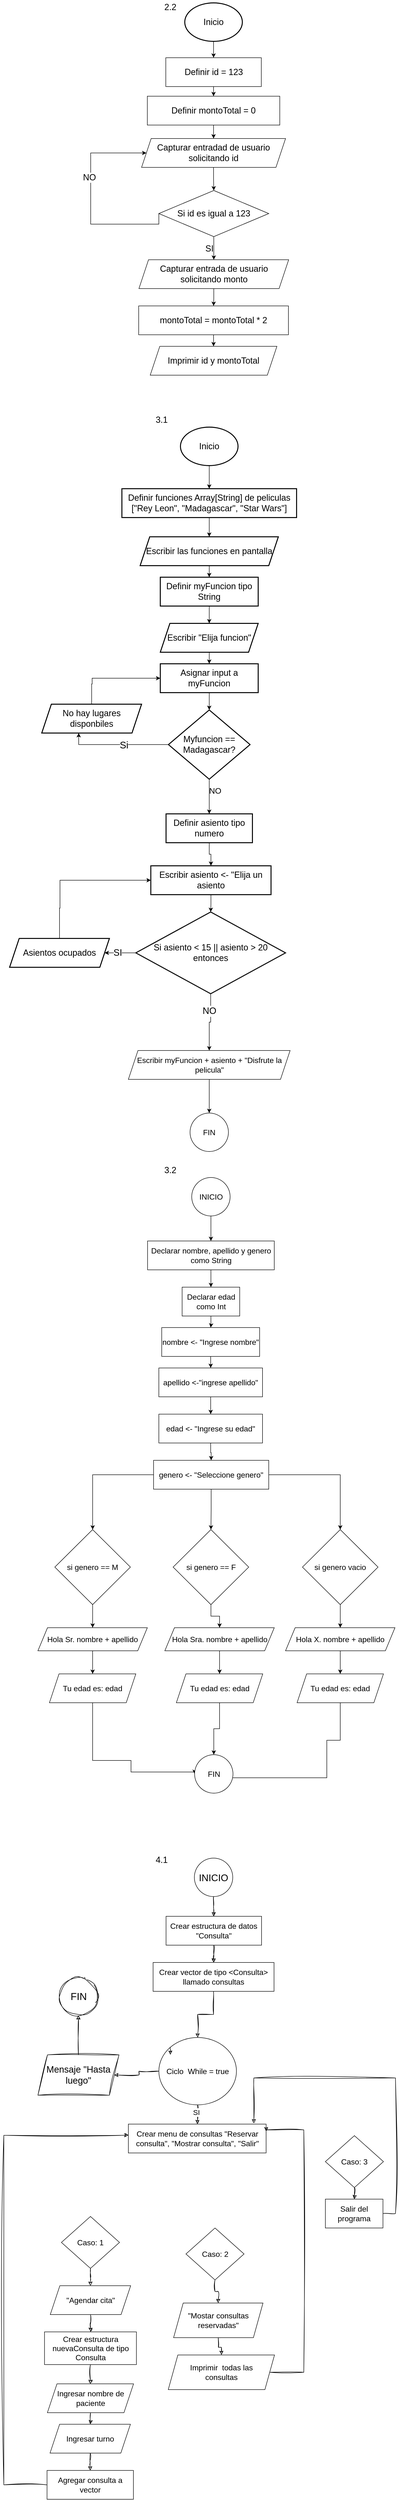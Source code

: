 <mxfile version="23.1.5" type="github">
  <diagram name="Page-1" id="D6jSuuYGtf3E4rri9tUM">
    <mxGraphModel dx="2028" dy="1174" grid="1" gridSize="12" guides="1" tooltips="1" connect="1" arrows="1" fold="1" page="1" pageScale="1" pageWidth="850" pageHeight="1100" math="0" shadow="0">
      <root>
        <mxCell id="0" />
        <mxCell id="1" parent="0" />
        <mxCell id="xoTJzdg2lMnU-Vgop3UH-8" style="edgeStyle=orthogonalEdgeStyle;rounded=0;orthogonalLoop=1;jettySize=auto;html=1;entryX=0.5;entryY=0;entryDx=0;entryDy=0;shadow=0;fontSize=18;" parent="1" source="JSRVEFu7Q7TZ1jJsunZb-2" target="xoTJzdg2lMnU-Vgop3UH-2" edge="1">
          <mxGeometry relative="1" as="geometry" />
        </mxCell>
        <mxCell id="JSRVEFu7Q7TZ1jJsunZb-2" value="&lt;div style=&quot;font-size: 18px;&quot;&gt;&lt;font style=&quot;font-size: 18px;&quot;&gt;Inicio&lt;/font&gt;&lt;/div&gt;" style="ellipse;whiteSpace=wrap;html=1;align=center;strokeWidth=2;fontSize=18;" parent="1" vertex="1">
          <mxGeometry x="365" y="90" width="120" height="80" as="geometry" />
        </mxCell>
        <mxCell id="xoTJzdg2lMnU-Vgop3UH-7" value="" style="edgeStyle=orthogonalEdgeStyle;rounded=0;orthogonalLoop=1;jettySize=auto;html=1;shadow=0;fontSize=18;" parent="1" source="xoTJzdg2lMnU-Vgop3UH-2" target="xoTJzdg2lMnU-Vgop3UH-6" edge="1">
          <mxGeometry relative="1" as="geometry" />
        </mxCell>
        <mxCell id="xoTJzdg2lMnU-Vgop3UH-2" value="&lt;font style=&quot;font-size: 18px;&quot;&gt;Definir id = 123&lt;br style=&quot;font-size: 18px;&quot;&gt;&lt;/font&gt;" style="rounded=0;whiteSpace=wrap;html=1;shadow=0;fontSize=18;" parent="1" vertex="1">
          <mxGeometry x="325.5" y="204" width="199" height="60" as="geometry" />
        </mxCell>
        <mxCell id="xoTJzdg2lMnU-Vgop3UH-12" value="" style="edgeStyle=orthogonalEdgeStyle;rounded=0;orthogonalLoop=1;jettySize=auto;html=1;fontSize=18;" parent="1" source="xoTJzdg2lMnU-Vgop3UH-6" target="xoTJzdg2lMnU-Vgop3UH-11" edge="1">
          <mxGeometry relative="1" as="geometry" />
        </mxCell>
        <mxCell id="xoTJzdg2lMnU-Vgop3UH-6" value="Definir montoTotal = 0" style="whiteSpace=wrap;html=1;rounded=0;shadow=0;fontSize=18;" parent="1" vertex="1">
          <mxGeometry x="287" y="284" width="276" height="60" as="geometry" />
        </mxCell>
        <mxCell id="xoTJzdg2lMnU-Vgop3UH-18" value="" style="edgeStyle=orthogonalEdgeStyle;rounded=0;orthogonalLoop=1;jettySize=auto;html=1;fontSize=18;" parent="1" source="xoTJzdg2lMnU-Vgop3UH-11" target="xoTJzdg2lMnU-Vgop3UH-17" edge="1">
          <mxGeometry relative="1" as="geometry" />
        </mxCell>
        <mxCell id="xoTJzdg2lMnU-Vgop3UH-11" value="Capturar entradad de usuario solicitando id" style="shape=parallelogram;perimeter=parallelogramPerimeter;whiteSpace=wrap;html=1;fixedSize=1;fontSize=18;rounded=0;shadow=0;" parent="1" vertex="1">
          <mxGeometry x="275" y="372" width="300" height="60" as="geometry" />
        </mxCell>
        <mxCell id="xoTJzdg2lMnU-Vgop3UH-19" style="edgeStyle=orthogonalEdgeStyle;rounded=0;orthogonalLoop=1;jettySize=auto;html=1;entryX=0;entryY=0.5;entryDx=0;entryDy=0;exitX=0;exitY=0.5;exitDx=0;exitDy=0;fontSize=18;" parent="1" source="xoTJzdg2lMnU-Vgop3UH-17" target="xoTJzdg2lMnU-Vgop3UH-11" edge="1">
          <mxGeometry relative="1" as="geometry">
            <mxPoint x="168" y="396" as="targetPoint" />
            <Array as="points">
              <mxPoint x="311" y="550" />
              <mxPoint x="169" y="550" />
              <mxPoint x="169" y="402" />
            </Array>
          </mxGeometry>
        </mxCell>
        <mxCell id="xoTJzdg2lMnU-Vgop3UH-20" value="NO" style="edgeLabel;html=1;align=center;verticalAlign=middle;resizable=0;points=[];fontSize=18;" parent="xoTJzdg2lMnU-Vgop3UH-19" vertex="1" connectable="0">
          <mxGeometry x="0.222" y="3" relative="1" as="geometry">
            <mxPoint as="offset" />
          </mxGeometry>
        </mxCell>
        <mxCell id="xoTJzdg2lMnU-Vgop3UH-22" value="" style="edgeStyle=orthogonalEdgeStyle;rounded=0;orthogonalLoop=1;jettySize=auto;html=1;fontSize=18;" parent="1" source="xoTJzdg2lMnU-Vgop3UH-17" target="xoTJzdg2lMnU-Vgop3UH-21" edge="1">
          <mxGeometry relative="1" as="geometry" />
        </mxCell>
        <mxCell id="xoTJzdg2lMnU-Vgop3UH-17" value="Si id es igual a 123" style="rhombus;whiteSpace=wrap;html=1;fontSize=18;rounded=0;shadow=0;" parent="1" vertex="1">
          <mxGeometry x="311" y="480" width="229" height="96" as="geometry" />
        </mxCell>
        <mxCell id="xoTJzdg2lMnU-Vgop3UH-25" value="" style="edgeStyle=orthogonalEdgeStyle;rounded=0;orthogonalLoop=1;jettySize=auto;html=1;fontSize=18;" parent="1" source="xoTJzdg2lMnU-Vgop3UH-21" target="xoTJzdg2lMnU-Vgop3UH-24" edge="1">
          <mxGeometry relative="1" as="geometry" />
        </mxCell>
        <mxCell id="xoTJzdg2lMnU-Vgop3UH-21" value="Capturar entrada de usuario solicitando monto" style="shape=parallelogram;perimeter=parallelogramPerimeter;whiteSpace=wrap;html=1;fixedSize=1;fontSize=18;rounded=0;shadow=0;" parent="1" vertex="1">
          <mxGeometry x="269.5" y="624" width="312" height="60" as="geometry" />
        </mxCell>
        <mxCell id="xoTJzdg2lMnU-Vgop3UH-23" value="SI" style="text;html=1;align=center;verticalAlign=middle;resizable=0;points=[];autosize=1;strokeColor=none;fillColor=none;fontSize=18;" parent="1" vertex="1">
          <mxGeometry x="392" y="583" width="48" height="36" as="geometry" />
        </mxCell>
        <mxCell id="xoTJzdg2lMnU-Vgop3UH-27" value="" style="edgeStyle=orthogonalEdgeStyle;rounded=0;orthogonalLoop=1;jettySize=auto;html=1;fontSize=18;" parent="1" source="xoTJzdg2lMnU-Vgop3UH-24" target="xoTJzdg2lMnU-Vgop3UH-26" edge="1">
          <mxGeometry relative="1" as="geometry" />
        </mxCell>
        <mxCell id="xoTJzdg2lMnU-Vgop3UH-24" value="montoTotal = montoTotal * 2" style="rounded=0;whiteSpace=wrap;html=1;fontSize=18;shadow=0;" parent="1" vertex="1">
          <mxGeometry x="269" y="720" width="312" height="60" as="geometry" />
        </mxCell>
        <mxCell id="xoTJzdg2lMnU-Vgop3UH-26" value="Imprimir id y montoTotal" style="shape=parallelogram;perimeter=parallelogramPerimeter;whiteSpace=wrap;html=1;fixedSize=1;fontSize=18;rounded=0;shadow=0;" parent="1" vertex="1">
          <mxGeometry x="293" y="804" width="264" height="60" as="geometry" />
        </mxCell>
        <mxCell id="xoTJzdg2lMnU-Vgop3UH-28" value="&lt;font style=&quot;font-size: 18px;&quot;&gt;2.2&lt;/font&gt;" style="text;html=1;align=center;verticalAlign=middle;whiteSpace=wrap;rounded=0;" parent="1" vertex="1">
          <mxGeometry x="305" y="84" width="60" height="30" as="geometry" />
        </mxCell>
        <mxCell id="ddKnpVyn28bCaXbPGC_H-5" value="" style="edgeStyle=orthogonalEdgeStyle;rounded=0;orthogonalLoop=1;jettySize=auto;html=1;" parent="1" source="ddKnpVyn28bCaXbPGC_H-1" target="ddKnpVyn28bCaXbPGC_H-4" edge="1">
          <mxGeometry relative="1" as="geometry" />
        </mxCell>
        <mxCell id="ddKnpVyn28bCaXbPGC_H-1" value="&lt;div style=&quot;font-size: 18px;&quot;&gt;&lt;font style=&quot;font-size: 18px;&quot;&gt;Inicio&lt;/font&gt;&lt;/div&gt;" style="ellipse;whiteSpace=wrap;html=1;align=center;strokeWidth=2;fontSize=18;" parent="1" vertex="1">
          <mxGeometry x="356" y="972" width="120" height="80" as="geometry" />
        </mxCell>
        <mxCell id="ddKnpVyn28bCaXbPGC_H-2" value="&lt;font style=&quot;font-size: 18px;&quot;&gt;3.1&lt;/font&gt;" style="text;html=1;align=center;verticalAlign=middle;whiteSpace=wrap;rounded=0;" parent="1" vertex="1">
          <mxGeometry x="287" y="942" width="60" height="30" as="geometry" />
        </mxCell>
        <mxCell id="ddKnpVyn28bCaXbPGC_H-7" value="" style="edgeStyle=orthogonalEdgeStyle;rounded=0;orthogonalLoop=1;jettySize=auto;html=1;" parent="1" source="ddKnpVyn28bCaXbPGC_H-4" target="ddKnpVyn28bCaXbPGC_H-6" edge="1">
          <mxGeometry relative="1" as="geometry" />
        </mxCell>
        <mxCell id="ddKnpVyn28bCaXbPGC_H-4" value="Definir funciones Array[String] de peliculas [&quot;Rey Leon&quot;, &quot;Madagascar&quot;, &quot;Star Wars&quot;]" style="whiteSpace=wrap;html=1;fontSize=18;strokeWidth=2;" parent="1" vertex="1">
          <mxGeometry x="234" y="1100" width="364" height="60" as="geometry" />
        </mxCell>
        <mxCell id="ddKnpVyn28bCaXbPGC_H-9" value="" style="edgeStyle=orthogonalEdgeStyle;rounded=0;orthogonalLoop=1;jettySize=auto;html=1;" parent="1" source="ddKnpVyn28bCaXbPGC_H-6" target="ddKnpVyn28bCaXbPGC_H-8" edge="1">
          <mxGeometry relative="1" as="geometry" />
        </mxCell>
        <mxCell id="ddKnpVyn28bCaXbPGC_H-6" value="Escribir las funciones en pantalla" style="shape=parallelogram;perimeter=parallelogramPerimeter;whiteSpace=wrap;html=1;fixedSize=1;fontSize=18;strokeWidth=2;" parent="1" vertex="1">
          <mxGeometry x="272" y="1200" width="288" height="60" as="geometry" />
        </mxCell>
        <mxCell id="ddKnpVyn28bCaXbPGC_H-11" value="" style="edgeStyle=orthogonalEdgeStyle;rounded=0;orthogonalLoop=1;jettySize=auto;html=1;" parent="1" source="ddKnpVyn28bCaXbPGC_H-8" target="ddKnpVyn28bCaXbPGC_H-10" edge="1">
          <mxGeometry relative="1" as="geometry" />
        </mxCell>
        <mxCell id="ddKnpVyn28bCaXbPGC_H-8" value="Definir myFuncion tipo String" style="whiteSpace=wrap;html=1;fontSize=18;strokeWidth=2;" parent="1" vertex="1">
          <mxGeometry x="314" y="1284" width="204" height="60" as="geometry" />
        </mxCell>
        <mxCell id="ddKnpVyn28bCaXbPGC_H-13" value="" style="edgeStyle=orthogonalEdgeStyle;rounded=0;orthogonalLoop=1;jettySize=auto;html=1;" parent="1" source="ddKnpVyn28bCaXbPGC_H-10" target="ddKnpVyn28bCaXbPGC_H-12" edge="1">
          <mxGeometry relative="1" as="geometry" />
        </mxCell>
        <mxCell id="ddKnpVyn28bCaXbPGC_H-10" value="Escribir &quot;Elija funcion&quot;" style="shape=parallelogram;perimeter=parallelogramPerimeter;whiteSpace=wrap;html=1;fixedSize=1;fontSize=18;strokeWidth=2;" parent="1" vertex="1">
          <mxGeometry x="314" y="1380" width="204" height="60" as="geometry" />
        </mxCell>
        <mxCell id="ddKnpVyn28bCaXbPGC_H-15" value="" style="edgeStyle=orthogonalEdgeStyle;rounded=0;orthogonalLoop=1;jettySize=auto;html=1;" parent="1" source="ddKnpVyn28bCaXbPGC_H-12" target="ddKnpVyn28bCaXbPGC_H-14" edge="1">
          <mxGeometry relative="1" as="geometry" />
        </mxCell>
        <mxCell id="ddKnpVyn28bCaXbPGC_H-12" value="Asignar input a myFuncion" style="whiteSpace=wrap;html=1;fontSize=18;strokeWidth=2;" parent="1" vertex="1">
          <mxGeometry x="314" y="1464" width="204" height="60" as="geometry" />
        </mxCell>
        <mxCell id="ddKnpVyn28bCaXbPGC_H-24" style="edgeStyle=orthogonalEdgeStyle;rounded=0;orthogonalLoop=1;jettySize=auto;html=1;entryX=0.37;entryY=1;entryDx=0;entryDy=0;entryPerimeter=0;fontSize=18;" parent="1" source="ddKnpVyn28bCaXbPGC_H-14" target="ddKnpVyn28bCaXbPGC_H-20" edge="1">
          <mxGeometry relative="1" as="geometry">
            <mxPoint x="156" y="1632" as="targetPoint" />
          </mxGeometry>
        </mxCell>
        <mxCell id="ddKnpVyn28bCaXbPGC_H-28" value="&lt;font style=&quot;font-size: 20px;&quot;&gt;Si&lt;/font&gt;" style="edgeLabel;html=1;align=center;verticalAlign=middle;resizable=0;points=[];" parent="ddKnpVyn28bCaXbPGC_H-24" vertex="1" connectable="0">
          <mxGeometry x="-0.118" relative="1" as="geometry">
            <mxPoint as="offset" />
          </mxGeometry>
        </mxCell>
        <mxCell id="ddKnpVyn28bCaXbPGC_H-30" value="" style="edgeStyle=orthogonalEdgeStyle;rounded=0;orthogonalLoop=1;jettySize=auto;html=1;" parent="1" source="ddKnpVyn28bCaXbPGC_H-14" target="ddKnpVyn28bCaXbPGC_H-29" edge="1">
          <mxGeometry relative="1" as="geometry" />
        </mxCell>
        <mxCell id="ddKnpVyn28bCaXbPGC_H-14" value="Myfuncion == Madagascar?" style="rhombus;whiteSpace=wrap;html=1;fontSize=18;strokeWidth=2;" parent="1" vertex="1">
          <mxGeometry x="331" y="1560" width="170" height="144" as="geometry" />
        </mxCell>
        <mxCell id="ddKnpVyn28bCaXbPGC_H-26" style="edgeStyle=orthogonalEdgeStyle;rounded=0;orthogonalLoop=1;jettySize=auto;html=1;entryX=0;entryY=0.5;entryDx=0;entryDy=0;" parent="1" source="ddKnpVyn28bCaXbPGC_H-20" target="ddKnpVyn28bCaXbPGC_H-12" edge="1">
          <mxGeometry relative="1" as="geometry">
            <mxPoint x="171" y="1464" as="targetPoint" />
            <Array as="points">
              <mxPoint x="171" y="1506" />
              <mxPoint x="172" y="1506" />
              <mxPoint x="172" y="1494" />
            </Array>
          </mxGeometry>
        </mxCell>
        <mxCell id="ddKnpVyn28bCaXbPGC_H-20" value="No hay lugares disponbiles" style="shape=parallelogram;perimeter=parallelogramPerimeter;whiteSpace=wrap;html=1;fixedSize=1;fontSize=18;strokeWidth=2;" parent="1" vertex="1">
          <mxGeometry x="67" y="1548" width="208" height="60" as="geometry" />
        </mxCell>
        <mxCell id="ddKnpVyn28bCaXbPGC_H-32" value="" style="edgeStyle=orthogonalEdgeStyle;rounded=0;orthogonalLoop=1;jettySize=auto;html=1;" parent="1" source="ddKnpVyn28bCaXbPGC_H-29" target="ddKnpVyn28bCaXbPGC_H-31" edge="1">
          <mxGeometry relative="1" as="geometry" />
        </mxCell>
        <mxCell id="ddKnpVyn28bCaXbPGC_H-29" value="Definir asiento tipo numero" style="whiteSpace=wrap;html=1;fontSize=18;strokeWidth=2;" parent="1" vertex="1">
          <mxGeometry x="326" y="1776" width="180" height="60" as="geometry" />
        </mxCell>
        <mxCell id="ddKnpVyn28bCaXbPGC_H-34" value="" style="edgeStyle=orthogonalEdgeStyle;rounded=0;orthogonalLoop=1;jettySize=auto;html=1;" parent="1" source="ddKnpVyn28bCaXbPGC_H-31" target="ddKnpVyn28bCaXbPGC_H-33" edge="1">
          <mxGeometry relative="1" as="geometry" />
        </mxCell>
        <mxCell id="ddKnpVyn28bCaXbPGC_H-31" value="Escribir asiento &amp;lt;- &quot;Elija un asiento" style="whiteSpace=wrap;html=1;fontSize=18;strokeWidth=2;" parent="1" vertex="1">
          <mxGeometry x="294.25" y="1884" width="250.5" height="60" as="geometry" />
        </mxCell>
        <mxCell id="ddKnpVyn28bCaXbPGC_H-38" style="edgeStyle=orthogonalEdgeStyle;rounded=0;orthogonalLoop=1;jettySize=auto;html=1;" parent="1" source="ddKnpVyn28bCaXbPGC_H-33" target="ddKnpVyn28bCaXbPGC_H-35" edge="1">
          <mxGeometry relative="1" as="geometry" />
        </mxCell>
        <mxCell id="ddKnpVyn28bCaXbPGC_H-41" value="SI" style="edgeLabel;html=1;align=center;verticalAlign=middle;resizable=0;points=[];fontSize=19;" parent="ddKnpVyn28bCaXbPGC_H-38" vertex="1" connectable="0">
          <mxGeometry x="0.187" relative="1" as="geometry">
            <mxPoint as="offset" />
          </mxGeometry>
        </mxCell>
        <mxCell id="ddKnpVyn28bCaXbPGC_H-40" style="edgeStyle=orthogonalEdgeStyle;rounded=0;orthogonalLoop=1;jettySize=auto;html=1;entryX=0.5;entryY=0;entryDx=0;entryDy=0;" parent="1" source="ddKnpVyn28bCaXbPGC_H-33" target="ddKnpVyn28bCaXbPGC_H-44" edge="1">
          <mxGeometry relative="1" as="geometry">
            <mxPoint x="420" y="2268" as="targetPoint" />
          </mxGeometry>
        </mxCell>
        <mxCell id="ddKnpVyn28bCaXbPGC_H-42" value="&lt;font style=&quot;font-size: 19px;&quot;&gt;NO&lt;/font&gt;" style="edgeLabel;html=1;align=center;verticalAlign=middle;resizable=0;points=[];" parent="ddKnpVyn28bCaXbPGC_H-40" vertex="1" connectable="0">
          <mxGeometry x="-0.413" y="-3" relative="1" as="geometry">
            <mxPoint as="offset" />
          </mxGeometry>
        </mxCell>
        <mxCell id="ddKnpVyn28bCaXbPGC_H-33" value="Si asiento &lt; 15 || asiento &gt; 20 entonces" style="rhombus;whiteSpace=wrap;html=1;fontSize=18;strokeWidth=2;" parent="1" vertex="1">
          <mxGeometry x="263" y="1980" width="312" height="170" as="geometry" />
        </mxCell>
        <mxCell id="ddKnpVyn28bCaXbPGC_H-39" style="edgeStyle=orthogonalEdgeStyle;rounded=0;orthogonalLoop=1;jettySize=auto;html=1;entryX=0;entryY=0.5;entryDx=0;entryDy=0;" parent="1" source="ddKnpVyn28bCaXbPGC_H-35" target="ddKnpVyn28bCaXbPGC_H-31" edge="1">
          <mxGeometry relative="1" as="geometry">
            <mxPoint x="144" y="1908" as="targetPoint" />
            <Array as="points">
              <mxPoint x="104" y="1972" />
              <mxPoint x="105" y="1914" />
            </Array>
          </mxGeometry>
        </mxCell>
        <mxCell id="ddKnpVyn28bCaXbPGC_H-35" value="Asientos ocupados" style="shape=parallelogram;perimeter=parallelogramPerimeter;whiteSpace=wrap;html=1;fixedSize=1;fontSize=18;strokeWidth=2;" parent="1" vertex="1">
          <mxGeometry y="2035" width="208" height="60" as="geometry" />
        </mxCell>
        <mxCell id="ddKnpVyn28bCaXbPGC_H-37" value="&lt;font style=&quot;font-size: 17px;&quot;&gt;NO&lt;/font&gt;" style="text;html=1;align=center;verticalAlign=middle;resizable=0;points=[];autosize=1;strokeColor=none;fillColor=none;" parent="1" vertex="1">
          <mxGeometry x="404" y="1711" width="48" height="36" as="geometry" />
        </mxCell>
        <mxCell id="ddKnpVyn28bCaXbPGC_H-46" value="" style="edgeStyle=orthogonalEdgeStyle;rounded=0;orthogonalLoop=1;jettySize=auto;html=1;" parent="1" source="ddKnpVyn28bCaXbPGC_H-44" target="ddKnpVyn28bCaXbPGC_H-45" edge="1">
          <mxGeometry relative="1" as="geometry" />
        </mxCell>
        <mxCell id="ddKnpVyn28bCaXbPGC_H-44" value="Escribir myFuncion + asiento + &quot;Disfrute la pelicula&quot;" style="shape=parallelogram;perimeter=parallelogramPerimeter;whiteSpace=wrap;html=1;fixedSize=1;fontSize=16;" parent="1" vertex="1">
          <mxGeometry x="247.5" y="2268" width="337" height="60" as="geometry" />
        </mxCell>
        <mxCell id="ddKnpVyn28bCaXbPGC_H-45" value="FIN" style="ellipse;whiteSpace=wrap;html=1;fontSize=16;" parent="1" vertex="1">
          <mxGeometry x="376" y="2398" width="80" height="80" as="geometry" />
        </mxCell>
        <mxCell id="TKe2ElwG2QkSB_HnAReY-3" value="" style="edgeStyle=orthogonalEdgeStyle;rounded=0;orthogonalLoop=1;jettySize=auto;html=1;" parent="1" source="TKe2ElwG2QkSB_HnAReY-1" target="TKe2ElwG2QkSB_HnAReY-2" edge="1">
          <mxGeometry relative="1" as="geometry" />
        </mxCell>
        <mxCell id="TKe2ElwG2QkSB_HnAReY-1" value="INICIO" style="ellipse;whiteSpace=wrap;html=1;fontSize=16;" parent="1" vertex="1">
          <mxGeometry x="379.5" y="2532" width="80" height="80" as="geometry" />
        </mxCell>
        <mxCell id="TKe2ElwG2QkSB_HnAReY-6" value="" style="edgeStyle=orthogonalEdgeStyle;rounded=0;orthogonalLoop=1;jettySize=auto;html=1;" parent="1" source="TKe2ElwG2QkSB_HnAReY-2" target="TKe2ElwG2QkSB_HnAReY-5" edge="1">
          <mxGeometry relative="1" as="geometry" />
        </mxCell>
        <mxCell id="TKe2ElwG2QkSB_HnAReY-2" value="Declarar nombre, apellido y genero como String" style="whiteSpace=wrap;html=1;fontSize=16;" parent="1" vertex="1">
          <mxGeometry x="287.5" y="2664" width="264" height="60" as="geometry" />
        </mxCell>
        <mxCell id="TKe2ElwG2QkSB_HnAReY-4" value="&lt;font style=&quot;font-size: 18px;&quot;&gt;3.2&lt;br&gt;&lt;/font&gt;" style="text;html=1;align=center;verticalAlign=middle;whiteSpace=wrap;rounded=0;" parent="1" vertex="1">
          <mxGeometry x="305" y="2502" width="60" height="30" as="geometry" />
        </mxCell>
        <mxCell id="TKe2ElwG2QkSB_HnAReY-8" value="" style="edgeStyle=orthogonalEdgeStyle;rounded=0;orthogonalLoop=1;jettySize=auto;html=1;" parent="1" source="TKe2ElwG2QkSB_HnAReY-5" target="TKe2ElwG2QkSB_HnAReY-7" edge="1">
          <mxGeometry relative="1" as="geometry" />
        </mxCell>
        <mxCell id="TKe2ElwG2QkSB_HnAReY-5" value="Declarar edad como Int" style="whiteSpace=wrap;html=1;fontSize=16;" parent="1" vertex="1">
          <mxGeometry x="359.5" y="2760" width="120" height="60" as="geometry" />
        </mxCell>
        <mxCell id="TKe2ElwG2QkSB_HnAReY-11" value="" style="edgeStyle=orthogonalEdgeStyle;rounded=0;orthogonalLoop=1;jettySize=auto;html=1;" parent="1" source="TKe2ElwG2QkSB_HnAReY-7" target="TKe2ElwG2QkSB_HnAReY-10" edge="1">
          <mxGeometry relative="1" as="geometry" />
        </mxCell>
        <mxCell id="TKe2ElwG2QkSB_HnAReY-7" value="nombre &amp;lt;- &quot;Ingrese nombre&quot;" style="whiteSpace=wrap;html=1;fontSize=16;" parent="1" vertex="1">
          <mxGeometry x="317" y="2844" width="204" height="60" as="geometry" />
        </mxCell>
        <mxCell id="TKe2ElwG2QkSB_HnAReY-16" value="" style="edgeStyle=orthogonalEdgeStyle;rounded=0;orthogonalLoop=1;jettySize=auto;html=1;" parent="1" source="TKe2ElwG2QkSB_HnAReY-10" target="TKe2ElwG2QkSB_HnAReY-14" edge="1">
          <mxGeometry relative="1" as="geometry" />
        </mxCell>
        <mxCell id="TKe2ElwG2QkSB_HnAReY-10" value="apellido &amp;lt;-&quot;ingrese apellido&quot;" style="whiteSpace=wrap;html=1;fontSize=16;" parent="1" vertex="1">
          <mxGeometry x="311" y="2928" width="216" height="60" as="geometry" />
        </mxCell>
        <mxCell id="TKe2ElwG2QkSB_HnAReY-18" value="" style="edgeStyle=orthogonalEdgeStyle;rounded=0;orthogonalLoop=1;jettySize=auto;html=1;" parent="1" source="TKe2ElwG2QkSB_HnAReY-14" target="TKe2ElwG2QkSB_HnAReY-17" edge="1">
          <mxGeometry relative="1" as="geometry" />
        </mxCell>
        <mxCell id="TKe2ElwG2QkSB_HnAReY-14" value="edad &amp;lt;- &quot;Ingrese su edad&quot;" style="whiteSpace=wrap;html=1;fontSize=16;" parent="1" vertex="1">
          <mxGeometry x="311" y="3024" width="216" height="60" as="geometry" />
        </mxCell>
        <mxCell id="TKe2ElwG2QkSB_HnAReY-20" value="" style="edgeStyle=orthogonalEdgeStyle;rounded=0;orthogonalLoop=1;jettySize=auto;html=1;" parent="1" source="TKe2ElwG2QkSB_HnAReY-17" target="TKe2ElwG2QkSB_HnAReY-19" edge="1">
          <mxGeometry relative="1" as="geometry" />
        </mxCell>
        <mxCell id="TKe2ElwG2QkSB_HnAReY-23" style="edgeStyle=orthogonalEdgeStyle;rounded=0;orthogonalLoop=1;jettySize=auto;html=1;" parent="1" source="TKe2ElwG2QkSB_HnAReY-17" target="TKe2ElwG2QkSB_HnAReY-21" edge="1">
          <mxGeometry relative="1" as="geometry" />
        </mxCell>
        <mxCell id="TKe2ElwG2QkSB_HnAReY-24" style="edgeStyle=orthogonalEdgeStyle;rounded=0;orthogonalLoop=1;jettySize=auto;html=1;entryX=0.5;entryY=0;entryDx=0;entryDy=0;" parent="1" source="TKe2ElwG2QkSB_HnAReY-17" target="TKe2ElwG2QkSB_HnAReY-22" edge="1">
          <mxGeometry relative="1" as="geometry">
            <mxPoint x="600" y="3150" as="targetPoint" />
          </mxGeometry>
        </mxCell>
        <mxCell id="TKe2ElwG2QkSB_HnAReY-17" value="genero &amp;lt;- &quot;Seleccione genero&quot;" style="whiteSpace=wrap;html=1;fontSize=16;" parent="1" vertex="1">
          <mxGeometry x="300" y="3120" width="240" height="60" as="geometry" />
        </mxCell>
        <mxCell id="TKe2ElwG2QkSB_HnAReY-27" value="" style="edgeStyle=orthogonalEdgeStyle;rounded=0;orthogonalLoop=1;jettySize=auto;html=1;" parent="1" source="TKe2ElwG2QkSB_HnAReY-19" target="TKe2ElwG2QkSB_HnAReY-26" edge="1">
          <mxGeometry relative="1" as="geometry" />
        </mxCell>
        <mxCell id="TKe2ElwG2QkSB_HnAReY-19" value="si genero == M" style="rhombus;whiteSpace=wrap;html=1;fontSize=16;" parent="1" vertex="1">
          <mxGeometry x="94.25" y="3264" width="157.5" height="156" as="geometry" />
        </mxCell>
        <mxCell id="TKe2ElwG2QkSB_HnAReY-36" style="edgeStyle=orthogonalEdgeStyle;rounded=0;orthogonalLoop=1;jettySize=auto;html=1;entryX=0.5;entryY=0;entryDx=0;entryDy=0;" parent="1" source="TKe2ElwG2QkSB_HnAReY-21" target="TKe2ElwG2QkSB_HnAReY-31" edge="1">
          <mxGeometry relative="1" as="geometry" />
        </mxCell>
        <mxCell id="TKe2ElwG2QkSB_HnAReY-21" value="si genero == F" style="rhombus;whiteSpace=wrap;html=1;fontSize=16;" parent="1" vertex="1">
          <mxGeometry x="340.75" y="3264" width="157.5" height="156" as="geometry" />
        </mxCell>
        <mxCell id="TKe2ElwG2QkSB_HnAReY-37" style="edgeStyle=orthogonalEdgeStyle;rounded=0;orthogonalLoop=1;jettySize=auto;html=1;entryX=0.5;entryY=0;entryDx=0;entryDy=0;" parent="1" source="TKe2ElwG2QkSB_HnAReY-22" target="TKe2ElwG2QkSB_HnAReY-34" edge="1">
          <mxGeometry relative="1" as="geometry" />
        </mxCell>
        <mxCell id="TKe2ElwG2QkSB_HnAReY-22" value="si genero vacio" style="rhombus;whiteSpace=wrap;html=1;fontSize=16;" parent="1" vertex="1">
          <mxGeometry x="610.25" y="3264" width="157.5" height="156" as="geometry" />
        </mxCell>
        <mxCell id="TKe2ElwG2QkSB_HnAReY-29" value="" style="edgeStyle=orthogonalEdgeStyle;rounded=0;orthogonalLoop=1;jettySize=auto;html=1;" parent="1" source="TKe2ElwG2QkSB_HnAReY-26" target="TKe2ElwG2QkSB_HnAReY-28" edge="1">
          <mxGeometry relative="1" as="geometry" />
        </mxCell>
        <mxCell id="TKe2ElwG2QkSB_HnAReY-26" value="Hola Sr. nombre + apellido" style="shape=parallelogram;perimeter=parallelogramPerimeter;whiteSpace=wrap;html=1;fixedSize=1;fontSize=16;align=center;verticalAlign=middle;" parent="1" vertex="1">
          <mxGeometry x="59" y="3468" width="228" height="48" as="geometry" />
        </mxCell>
        <mxCell id="TKe2ElwG2QkSB_HnAReY-41" style="edgeStyle=orthogonalEdgeStyle;rounded=0;orthogonalLoop=1;jettySize=auto;html=1;entryX=0;entryY=0.5;entryDx=0;entryDy=0;" parent="1" source="TKe2ElwG2QkSB_HnAReY-28" target="TKe2ElwG2QkSB_HnAReY-38" edge="1">
          <mxGeometry relative="1" as="geometry">
            <mxPoint x="252" y="3756" as="targetPoint" />
            <Array as="points">
              <mxPoint x="173" y="3744" />
              <mxPoint x="253" y="3744" />
              <mxPoint x="253" y="3768" />
              <mxPoint x="385" y="3768" />
            </Array>
          </mxGeometry>
        </mxCell>
        <mxCell id="TKe2ElwG2QkSB_HnAReY-28" value="Tu edad es: edad" style="shape=parallelogram;perimeter=parallelogramPerimeter;whiteSpace=wrap;html=1;fixedSize=1;fontSize=16;" parent="1" vertex="1">
          <mxGeometry x="83" y="3564" width="180" height="60" as="geometry" />
        </mxCell>
        <mxCell id="TKe2ElwG2QkSB_HnAReY-30" value="" style="edgeStyle=orthogonalEdgeStyle;rounded=0;orthogonalLoop=1;jettySize=auto;html=1;" parent="1" source="TKe2ElwG2QkSB_HnAReY-31" target="TKe2ElwG2QkSB_HnAReY-32" edge="1">
          <mxGeometry relative="1" as="geometry" />
        </mxCell>
        <mxCell id="TKe2ElwG2QkSB_HnAReY-31" value="Hola Sra. nombre + apellido" style="shape=parallelogram;perimeter=parallelogramPerimeter;whiteSpace=wrap;html=1;fixedSize=1;fontSize=16;align=center;verticalAlign=middle;" parent="1" vertex="1">
          <mxGeometry x="323.5" y="3468" width="228" height="48" as="geometry" />
        </mxCell>
        <mxCell id="TKe2ElwG2QkSB_HnAReY-40" style="edgeStyle=orthogonalEdgeStyle;rounded=0;orthogonalLoop=1;jettySize=auto;html=1;entryX=0.5;entryY=0;entryDx=0;entryDy=0;" parent="1" source="TKe2ElwG2QkSB_HnAReY-32" target="TKe2ElwG2QkSB_HnAReY-38" edge="1">
          <mxGeometry relative="1" as="geometry" />
        </mxCell>
        <mxCell id="TKe2ElwG2QkSB_HnAReY-32" value="Tu edad es: edad" style="shape=parallelogram;perimeter=parallelogramPerimeter;whiteSpace=wrap;html=1;fixedSize=1;fontSize=16;" parent="1" vertex="1">
          <mxGeometry x="347.5" y="3564" width="180" height="60" as="geometry" />
        </mxCell>
        <mxCell id="TKe2ElwG2QkSB_HnAReY-33" value="" style="edgeStyle=orthogonalEdgeStyle;rounded=0;orthogonalLoop=1;jettySize=auto;html=1;" parent="1" source="TKe2ElwG2QkSB_HnAReY-34" target="TKe2ElwG2QkSB_HnAReY-35" edge="1">
          <mxGeometry relative="1" as="geometry" />
        </mxCell>
        <mxCell id="TKe2ElwG2QkSB_HnAReY-34" value="Hola X. nombre + apellido" style="shape=parallelogram;perimeter=parallelogramPerimeter;whiteSpace=wrap;html=1;fixedSize=1;fontSize=16;align=center;verticalAlign=middle;" parent="1" vertex="1">
          <mxGeometry x="575" y="3468" width="228" height="48" as="geometry" />
        </mxCell>
        <mxCell id="TKe2ElwG2QkSB_HnAReY-39" style="edgeStyle=orthogonalEdgeStyle;rounded=0;orthogonalLoop=1;jettySize=auto;html=1;entryX=1;entryY=0.5;entryDx=0;entryDy=0;" parent="1" source="TKe2ElwG2QkSB_HnAReY-35" target="TKe2ElwG2QkSB_HnAReY-38" edge="1">
          <mxGeometry relative="1" as="geometry">
            <mxPoint x="660" y="3780" as="targetPoint" />
            <Array as="points">
              <mxPoint x="689" y="3702" />
              <mxPoint x="661" y="3702" />
              <mxPoint x="661" y="3780" />
              <mxPoint x="440" y="3780" />
            </Array>
          </mxGeometry>
        </mxCell>
        <mxCell id="TKe2ElwG2QkSB_HnAReY-35" value="Tu edad es: edad" style="shape=parallelogram;perimeter=parallelogramPerimeter;whiteSpace=wrap;html=1;fixedSize=1;fontSize=16;" parent="1" vertex="1">
          <mxGeometry x="599" y="3564" width="180" height="60" as="geometry" />
        </mxCell>
        <mxCell id="TKe2ElwG2QkSB_HnAReY-38" value="FIN" style="ellipse;whiteSpace=wrap;html=1;fontSize=16;" parent="1" vertex="1">
          <mxGeometry x="385.5" y="3732" width="80" height="80" as="geometry" />
        </mxCell>
        <mxCell id="TKe2ElwG2QkSB_HnAReY-44" value="&lt;font style=&quot;font-size: 18px;&quot;&gt;4.1&lt;br&gt;&lt;/font&gt;" style="text;html=1;align=center;verticalAlign=middle;whiteSpace=wrap;rounded=0;" parent="1" vertex="1">
          <mxGeometry x="287" y="3936" width="60" height="30" as="geometry" />
        </mxCell>
        <mxCell id="XLz9ImO0OK9Tm3Yt1rik-2" value="" style="edgeStyle=orthogonalEdgeStyle;rounded=0;sketch=1;hachureGap=4;jiggle=2;curveFitting=1;orthogonalLoop=1;jettySize=auto;html=1;" edge="1" parent="1" source="TKe2ElwG2QkSB_HnAReY-45" target="XLz9ImO0OK9Tm3Yt1rik-1">
          <mxGeometry relative="1" as="geometry" />
        </mxCell>
        <mxCell id="TKe2ElwG2QkSB_HnAReY-45" value="&lt;font style=&quot;font-size: 20px;&quot;&gt;INICIO&lt;/font&gt;" style="ellipse;whiteSpace=wrap;html=1;fontSize=16;" parent="1" vertex="1">
          <mxGeometry x="385" y="3947" width="80" height="80" as="geometry" />
        </mxCell>
        <mxCell id="XLz9ImO0OK9Tm3Yt1rik-4" value="" style="edgeStyle=orthogonalEdgeStyle;rounded=0;sketch=1;hachureGap=4;jiggle=2;curveFitting=1;orthogonalLoop=1;jettySize=auto;html=1;" edge="1" parent="1" source="XLz9ImO0OK9Tm3Yt1rik-1" target="XLz9ImO0OK9Tm3Yt1rik-3">
          <mxGeometry relative="1" as="geometry" />
        </mxCell>
        <mxCell id="XLz9ImO0OK9Tm3Yt1rik-1" value="Crear estructura de datos &quot;Consulta&quot;" style="whiteSpace=wrap;html=1;fontSize=16;" vertex="1" parent="1">
          <mxGeometry x="326" y="4068" width="199" height="60" as="geometry" />
        </mxCell>
        <mxCell id="XLz9ImO0OK9Tm3Yt1rik-8" value="" style="edgeStyle=orthogonalEdgeStyle;rounded=0;sketch=1;hachureGap=4;jiggle=2;curveFitting=1;orthogonalLoop=1;jettySize=auto;html=1;" edge="1" parent="1" source="XLz9ImO0OK9Tm3Yt1rik-3" target="XLz9ImO0OK9Tm3Yt1rik-7">
          <mxGeometry relative="1" as="geometry" />
        </mxCell>
        <mxCell id="XLz9ImO0OK9Tm3Yt1rik-3" value="&lt;div&gt;&lt;br&gt;&lt;/div&gt;&lt;div&gt;Crear vector de tipo &amp;lt;Consulta&amp;gt; llamado consultas&lt;/div&gt;&lt;div&gt;&lt;br&gt;&lt;/div&gt;" style="whiteSpace=wrap;html=1;fontSize=16;" vertex="1" parent="1">
          <mxGeometry x="299" y="4164" width="252" height="60" as="geometry" />
        </mxCell>
        <mxCell id="XLz9ImO0OK9Tm3Yt1rik-15" value="" style="edgeStyle=orthogonalEdgeStyle;rounded=0;sketch=1;hachureGap=4;jiggle=2;curveFitting=1;orthogonalLoop=1;jettySize=auto;html=1;" edge="1" parent="1" source="XLz9ImO0OK9Tm3Yt1rik-7" target="XLz9ImO0OK9Tm3Yt1rik-14">
          <mxGeometry relative="1" as="geometry" />
        </mxCell>
        <mxCell id="XLz9ImO0OK9Tm3Yt1rik-51" value="&lt;span style=&quot;font-size: 14px;&quot;&gt;&amp;nbsp;&lt;/span&gt;" style="edgeLabel;html=1;align=center;verticalAlign=middle;resizable=0;points=[];sketch=1;hachureGap=4;jiggle=2;curveFitting=1;" vertex="1" connectable="0" parent="XLz9ImO0OK9Tm3Yt1rik-15">
          <mxGeometry x="-0.265" y="3" relative="1" as="geometry">
            <mxPoint as="offset" />
          </mxGeometry>
        </mxCell>
        <mxCell id="XLz9ImO0OK9Tm3Yt1rik-52" value="&lt;font style=&quot;font-size: 15px;&quot;&gt;SI&lt;/font&gt;" style="edgeLabel;html=1;align=center;verticalAlign=middle;resizable=0;points=[];sketch=1;hachureGap=4;jiggle=2;curveFitting=1;" vertex="1" connectable="0" parent="XLz9ImO0OK9Tm3Yt1rik-15">
          <mxGeometry x="-0.265" y="-3" relative="1" as="geometry">
            <mxPoint as="offset" />
          </mxGeometry>
        </mxCell>
        <mxCell id="XLz9ImO0OK9Tm3Yt1rik-57" style="edgeStyle=orthogonalEdgeStyle;rounded=0;sketch=1;hachureGap=4;jiggle=2;curveFitting=1;orthogonalLoop=1;jettySize=auto;html=1;" edge="1" parent="1" source="XLz9ImO0OK9Tm3Yt1rik-7" target="XLz9ImO0OK9Tm3Yt1rik-55">
          <mxGeometry relative="1" as="geometry" />
        </mxCell>
        <mxCell id="XLz9ImO0OK9Tm3Yt1rik-7" value="Ciclo&amp;nbsp; While = true" style="ellipse;whiteSpace=wrap;html=1;fontSize=16;" vertex="1" parent="1">
          <mxGeometry x="311" y="4320" width="161.72" height="140" as="geometry" />
        </mxCell>
        <mxCell id="XLz9ImO0OK9Tm3Yt1rik-21" value="" style="edgeStyle=orthogonalEdgeStyle;rounded=0;sketch=1;hachureGap=4;jiggle=2;curveFitting=1;orthogonalLoop=1;jettySize=auto;html=1;" edge="1" parent="1" source="XLz9ImO0OK9Tm3Yt1rik-10" target="XLz9ImO0OK9Tm3Yt1rik-20">
          <mxGeometry relative="1" as="geometry" />
        </mxCell>
        <mxCell id="XLz9ImO0OK9Tm3Yt1rik-10" value="Caso: 1" style="rhombus;whiteSpace=wrap;html=1;fontSize=16;" vertex="1" parent="1">
          <mxGeometry x="108" y="4692" width="121" height="108" as="geometry" />
        </mxCell>
        <mxCell id="XLz9ImO0OK9Tm3Yt1rik-14" value="Crear menu de consultas &quot;Reservar consulta&quot;, &quot;Mostrar consulta&quot;, &quot;Salir&quot;" style="whiteSpace=wrap;html=1;fontSize=16;" vertex="1" parent="1">
          <mxGeometry x="247.5" y="4500" width="287" height="60" as="geometry" />
        </mxCell>
        <mxCell id="XLz9ImO0OK9Tm3Yt1rik-23" value="" style="edgeStyle=orthogonalEdgeStyle;rounded=0;sketch=1;hachureGap=4;jiggle=2;curveFitting=1;orthogonalLoop=1;jettySize=auto;html=1;" edge="1" parent="1" source="XLz9ImO0OK9Tm3Yt1rik-20" target="XLz9ImO0OK9Tm3Yt1rik-22">
          <mxGeometry relative="1" as="geometry" />
        </mxCell>
        <mxCell id="XLz9ImO0OK9Tm3Yt1rik-20" value="&quot;Agendar cita&quot;" style="shape=parallelogram;perimeter=parallelogramPerimeter;whiteSpace=wrap;html=1;fixedSize=1;fontSize=16;" vertex="1" parent="1">
          <mxGeometry x="84.75" y="4836" width="167.5" height="60" as="geometry" />
        </mxCell>
        <mxCell id="XLz9ImO0OK9Tm3Yt1rik-25" value="" style="edgeStyle=orthogonalEdgeStyle;rounded=0;sketch=1;hachureGap=4;jiggle=2;curveFitting=1;orthogonalLoop=1;jettySize=auto;html=1;" edge="1" parent="1" source="XLz9ImO0OK9Tm3Yt1rik-22" target="XLz9ImO0OK9Tm3Yt1rik-24">
          <mxGeometry relative="1" as="geometry" />
        </mxCell>
        <mxCell id="XLz9ImO0OK9Tm3Yt1rik-22" value="Crear estructura nuevaConsulta de tipo Consulta" style="whiteSpace=wrap;html=1;fontSize=16;" vertex="1" parent="1">
          <mxGeometry x="72.75" y="4932" width="191.5" height="68" as="geometry" />
        </mxCell>
        <mxCell id="XLz9ImO0OK9Tm3Yt1rik-27" value="" style="edgeStyle=orthogonalEdgeStyle;rounded=0;sketch=1;hachureGap=4;jiggle=2;curveFitting=1;orthogonalLoop=1;jettySize=auto;html=1;" edge="1" parent="1" source="XLz9ImO0OK9Tm3Yt1rik-24" target="XLz9ImO0OK9Tm3Yt1rik-26">
          <mxGeometry relative="1" as="geometry" />
        </mxCell>
        <mxCell id="XLz9ImO0OK9Tm3Yt1rik-24" value="Ingresar nombre de paciente" style="shape=parallelogram;perimeter=parallelogramPerimeter;whiteSpace=wrap;html=1;fixedSize=1;fontSize=16;" vertex="1" parent="1">
          <mxGeometry x="78.75" y="5040" width="179.5" height="60" as="geometry" />
        </mxCell>
        <mxCell id="XLz9ImO0OK9Tm3Yt1rik-29" value="" style="edgeStyle=orthogonalEdgeStyle;rounded=0;sketch=1;hachureGap=4;jiggle=2;curveFitting=1;orthogonalLoop=1;jettySize=auto;html=1;" edge="1" parent="1" source="XLz9ImO0OK9Tm3Yt1rik-26" target="XLz9ImO0OK9Tm3Yt1rik-28">
          <mxGeometry relative="1" as="geometry" />
        </mxCell>
        <mxCell id="XLz9ImO0OK9Tm3Yt1rik-26" value="Ingresar turno" style="shape=parallelogram;perimeter=parallelogramPerimeter;whiteSpace=wrap;html=1;fixedSize=1;fontSize=16;" vertex="1" parent="1">
          <mxGeometry x="84.25" y="5124" width="167.5" height="60" as="geometry" />
        </mxCell>
        <mxCell id="XLz9ImO0OK9Tm3Yt1rik-30" style="edgeStyle=orthogonalEdgeStyle;rounded=0;sketch=1;hachureGap=4;jiggle=2;curveFitting=1;orthogonalLoop=1;jettySize=auto;html=1;exitX=0;exitY=0.5;exitDx=0;exitDy=0;entryX=0.001;entryY=0.386;entryDx=0;entryDy=0;entryPerimeter=0;" edge="1" parent="1" source="XLz9ImO0OK9Tm3Yt1rik-28" target="XLz9ImO0OK9Tm3Yt1rik-14">
          <mxGeometry relative="1" as="geometry">
            <mxPoint x="-29.25" y="4524" as="targetPoint" />
            <mxPoint x="72.75" y="5250" as="sourcePoint" />
            <Array as="points">
              <mxPoint x="-12" y="5250" />
              <mxPoint x="-12" y="4523" />
            </Array>
          </mxGeometry>
        </mxCell>
        <mxCell id="XLz9ImO0OK9Tm3Yt1rik-28" value="Agregar consulta a vector" style="whiteSpace=wrap;html=1;fontSize=16;" vertex="1" parent="1">
          <mxGeometry x="78" y="5220" width="180" height="60" as="geometry" />
        </mxCell>
        <mxCell id="XLz9ImO0OK9Tm3Yt1rik-42" style="edgeStyle=orthogonalEdgeStyle;rounded=0;sketch=1;hachureGap=4;jiggle=2;curveFitting=1;orthogonalLoop=1;jettySize=auto;html=1;entryX=0.5;entryY=0;entryDx=0;entryDy=0;" edge="1" parent="1" source="XLz9ImO0OK9Tm3Yt1rik-33" target="XLz9ImO0OK9Tm3Yt1rik-34">
          <mxGeometry relative="1" as="geometry" />
        </mxCell>
        <mxCell id="XLz9ImO0OK9Tm3Yt1rik-33" value="Caso: 2" style="rhombus;whiteSpace=wrap;html=1;fontSize=16;" vertex="1" parent="1">
          <mxGeometry x="367.5" y="4716" width="121" height="108" as="geometry" />
        </mxCell>
        <mxCell id="XLz9ImO0OK9Tm3Yt1rik-38" value="" style="edgeStyle=orthogonalEdgeStyle;rounded=0;sketch=1;hachureGap=4;jiggle=2;curveFitting=1;orthogonalLoop=1;jettySize=auto;html=1;" edge="1" parent="1" source="XLz9ImO0OK9Tm3Yt1rik-34" target="XLz9ImO0OK9Tm3Yt1rik-37">
          <mxGeometry relative="1" as="geometry" />
        </mxCell>
        <mxCell id="XLz9ImO0OK9Tm3Yt1rik-34" value="&quot;Mostar consultas reservadas&quot;" style="shape=parallelogram;perimeter=parallelogramPerimeter;whiteSpace=wrap;html=1;fixedSize=1;fontSize=16;" vertex="1" parent="1">
          <mxGeometry x="341.75" y="4872" width="186.25" height="72" as="geometry" />
        </mxCell>
        <mxCell id="XLz9ImO0OK9Tm3Yt1rik-41" style="edgeStyle=orthogonalEdgeStyle;rounded=0;sketch=1;hachureGap=4;jiggle=2;curveFitting=1;orthogonalLoop=1;jettySize=auto;html=1;entryX=1;entryY=0.25;entryDx=0;entryDy=0;" edge="1" parent="1" source="XLz9ImO0OK9Tm3Yt1rik-37" target="XLz9ImO0OK9Tm3Yt1rik-14">
          <mxGeometry relative="1" as="geometry">
            <mxPoint x="612" y="4512" as="targetPoint" />
            <Array as="points">
              <mxPoint x="613" y="5016" />
              <mxPoint x="613" y="4512" />
              <mxPoint x="535" y="4512" />
            </Array>
          </mxGeometry>
        </mxCell>
        <mxCell id="XLz9ImO0OK9Tm3Yt1rik-37" value="Imprimir&amp;nbsp; todas las &lt;br&gt;consultas" style="shape=parallelogram;perimeter=parallelogramPerimeter;whiteSpace=wrap;html=1;fixedSize=1;fontSize=16;" vertex="1" parent="1">
          <mxGeometry x="330.62" y="4980" width="221.38" height="72" as="geometry" />
        </mxCell>
        <mxCell id="XLz9ImO0OK9Tm3Yt1rik-50" value="" style="edgeStyle=orthogonalEdgeStyle;rounded=0;sketch=1;hachureGap=4;jiggle=2;curveFitting=1;orthogonalLoop=1;jettySize=auto;html=1;" edge="1" parent="1" source="XLz9ImO0OK9Tm3Yt1rik-44" target="XLz9ImO0OK9Tm3Yt1rik-49">
          <mxGeometry relative="1" as="geometry" />
        </mxCell>
        <mxCell id="XLz9ImO0OK9Tm3Yt1rik-44" value="Caso: 3" style="rhombus;whiteSpace=wrap;html=1;fontSize=16;" vertex="1" parent="1">
          <mxGeometry x="658" y="4524" width="121" height="108" as="geometry" />
        </mxCell>
        <mxCell id="XLz9ImO0OK9Tm3Yt1rik-53" style="edgeStyle=orthogonalEdgeStyle;rounded=0;sketch=1;hachureGap=4;jiggle=2;curveFitting=1;orthogonalLoop=1;jettySize=auto;html=1;entryX=0.911;entryY=-0.028;entryDx=0;entryDy=0;entryPerimeter=0;" edge="1" parent="1" source="XLz9ImO0OK9Tm3Yt1rik-49" target="XLz9ImO0OK9Tm3Yt1rik-14">
          <mxGeometry relative="1" as="geometry">
            <mxPoint x="516" y="4404" as="targetPoint" />
            <Array as="points">
              <mxPoint x="804" y="4686" />
              <mxPoint x="804" y="4404" />
              <mxPoint x="509" y="4404" />
            </Array>
          </mxGeometry>
        </mxCell>
        <mxCell id="XLz9ImO0OK9Tm3Yt1rik-49" value="Salir del programa" style="whiteSpace=wrap;html=1;fontSize=16;" vertex="1" parent="1">
          <mxGeometry x="658" y="4656" width="120" height="60" as="geometry" />
        </mxCell>
        <mxCell id="XLz9ImO0OK9Tm3Yt1rik-59" value="" style="edgeStyle=orthogonalEdgeStyle;rounded=0;sketch=1;hachureGap=4;jiggle=2;curveFitting=1;orthogonalLoop=1;jettySize=auto;html=1;" edge="1" parent="1" source="XLz9ImO0OK9Tm3Yt1rik-55" target="XLz9ImO0OK9Tm3Yt1rik-58">
          <mxGeometry relative="1" as="geometry" />
        </mxCell>
        <mxCell id="XLz9ImO0OK9Tm3Yt1rik-55" value="&lt;font style=&quot;font-size: 19px;&quot;&gt;Mensaje &quot;Hasta luego&quot;&lt;/font&gt;" style="shape=parallelogram;perimeter=parallelogramPerimeter;whiteSpace=wrap;html=1;fixedSize=1;sketch=1;hachureGap=4;jiggle=2;curveFitting=1;" vertex="1" parent="1">
          <mxGeometry x="59" y="4356" width="169" height="84" as="geometry" />
        </mxCell>
        <mxCell id="XLz9ImO0OK9Tm3Yt1rik-56" style="edgeStyle=orthogonalEdgeStyle;rounded=0;sketch=1;hachureGap=4;jiggle=2;curveFitting=1;orthogonalLoop=1;jettySize=auto;html=1;exitX=0;exitY=0;exitDx=0;exitDy=0;entryX=0.149;entryY=0.257;entryDx=0;entryDy=0;entryPerimeter=0;" edge="1" parent="1" source="XLz9ImO0OK9Tm3Yt1rik-7" target="XLz9ImO0OK9Tm3Yt1rik-7">
          <mxGeometry relative="1" as="geometry" />
        </mxCell>
        <mxCell id="XLz9ImO0OK9Tm3Yt1rik-58" value="&lt;font style=&quot;font-size: 21px;&quot;&gt;FIN&lt;/font&gt;" style="ellipse;whiteSpace=wrap;html=1;sketch=1;hachureGap=4;jiggle=2;curveFitting=1;" vertex="1" parent="1">
          <mxGeometry x="103.5" y="4194" width="80" height="80" as="geometry" />
        </mxCell>
      </root>
    </mxGraphModel>
  </diagram>
</mxfile>
